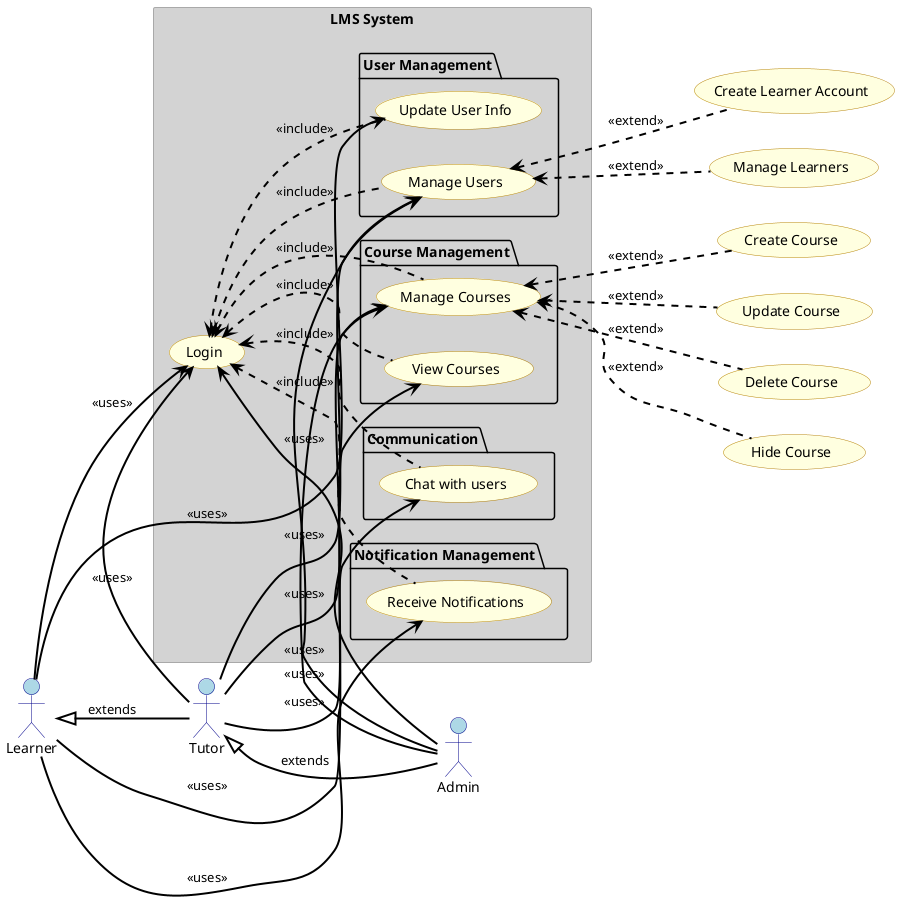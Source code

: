 @startuml 'usecase diagram'
left to right direction

skinparam actor {
    BackgroundColor LightBlue
    BorderColor DarkBlue
}

skinparam usecase {
    BackgroundColor LightYellow
    BorderColor DarkGoldenRod
}

skinparam rectangle {
    BackgroundColor LightGray
    BorderColor DarkGray
}

skinparam arrow {
    Color Black
    Thickness 2
}

actor Learner as L
actor Tutor as T
actor Admin as A

rectangle "LMS System" {
    usecase "Login" as UC0

    package "User Management" {
        usecase "Manage Users" as UC1
        usecase "Update User Info" as UC2
    }

    package "Course Management" {
        usecase "Manage Courses" as UC3
        usecase "View Courses" as UC4
    }

    package "Communication" {
        usecase "Chat with users" as UC5
    }

    package "Notification Management" {
        usecase "Receive Notifications" as UC6
    }
}

' Positionnement des acteurs et héritage
L -up-> UC0 : <<uses>>
T -up-> UC0 : <<uses>>
A -up-> UC0 : <<uses>>

T -up-|> L : extends
A -up-|> T : extends

UC0 <.. UC1 : <<include>>
UC0 <.. UC2 : <<include>>
UC0 <.. UC3 : <<include>>
UC0 <.. UC4 : <<include>>
UC0 <.. UC5 : <<include>>
UC0 <.. UC6 : <<include>>

UC1 <.. (Create Learner Account) : <<extend>>
UC1 <.. (Manage Learners) : <<extend>>

UC3 <.. (Create Course) : <<extend>>
UC3 <.. (Update Course) : <<extend>>
UC3 <.. (Delete Course) : <<extend>>
UC3 <.. (Hide Course) : <<extend>>

L --> UC2 : <<uses>>
L --> UC4 : <<uses>>
L --> UC6 : <<uses>>

T --> UC1 : <<uses>>
T --> UC3 : <<uses>>
T --> UC5 : <<uses>>

A --> UC1 : <<uses>>
A --> UC3 : <<uses>>

@enduml
